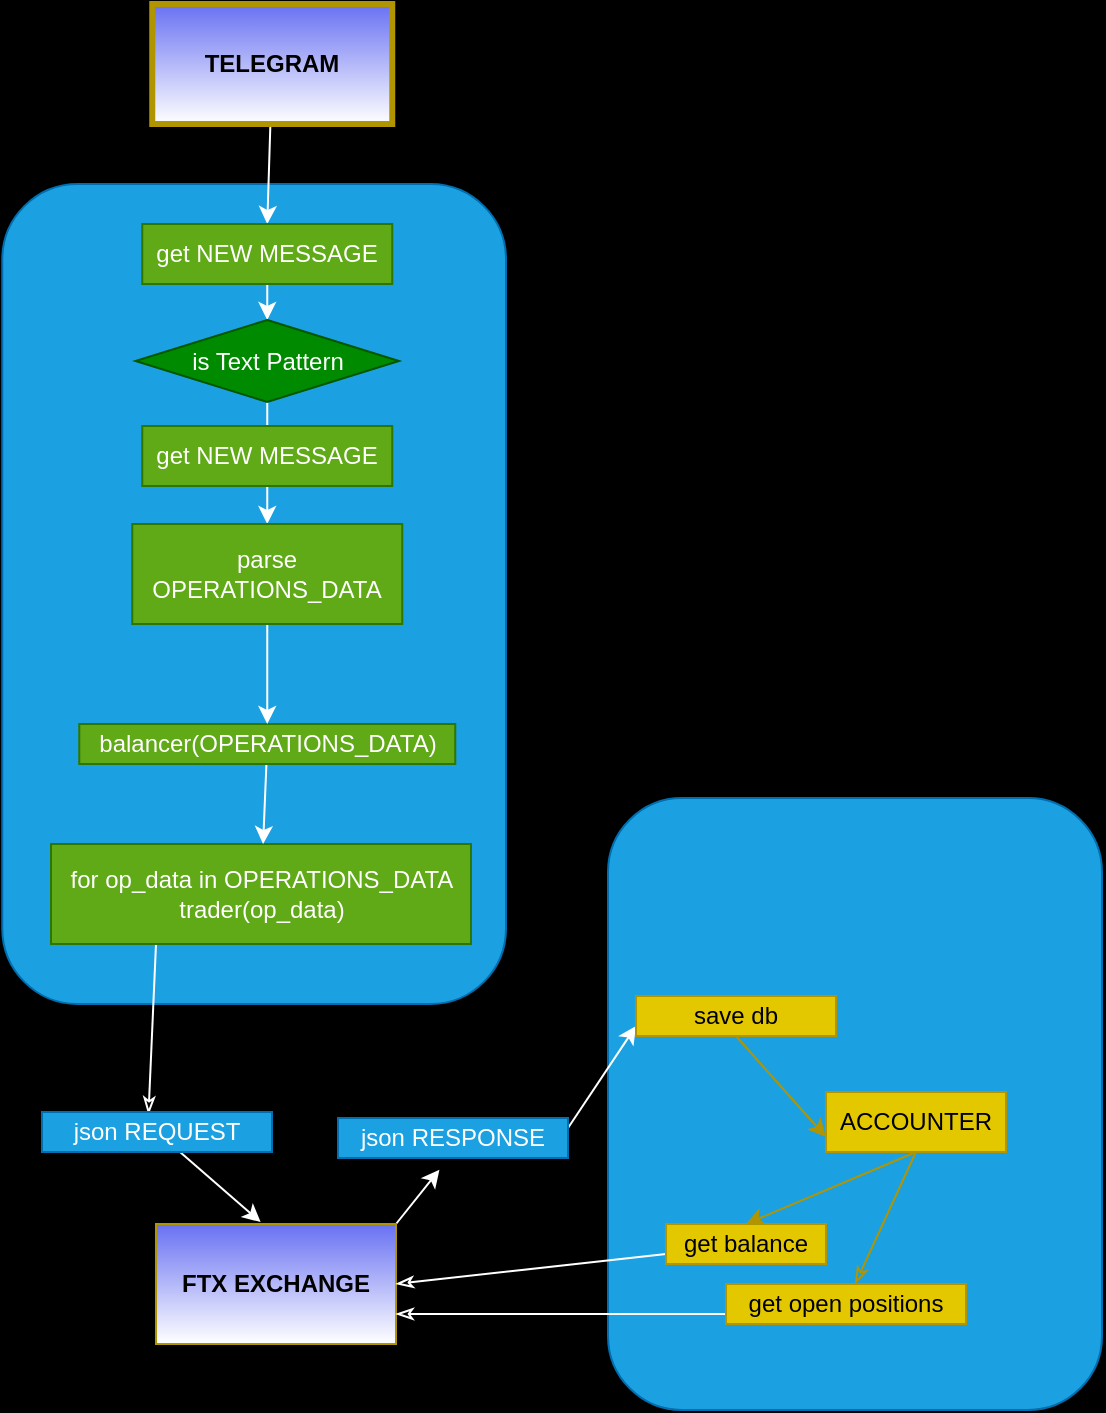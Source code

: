 <mxfile>
    <diagram id="C5RBs43oDa-KdzZeNtuy" name="Page-1">
        <mxGraphModel dx="1622" dy="2046" grid="0" gridSize="10" guides="1" tooltips="1" connect="1" arrows="1" fold="1" page="0" pageScale="1" pageWidth="827" pageHeight="1169" background="#000000" math="0" shadow="0">
            <root>
                <mxCell id="WIyWlLk6GJQsqaUBKTNV-0"/>
                <mxCell id="WIyWlLk6GJQsqaUBKTNV-1" parent="WIyWlLk6GJQsqaUBKTNV-0"/>
                <mxCell id="48" value="" style="rounded=1;whiteSpace=wrap;html=1;fontColor=#ffffff;strokeColor=#006EAF;fillColor=#1ba1e2;" vertex="1" parent="WIyWlLk6GJQsqaUBKTNV-1">
                    <mxGeometry x="551" y="-613" width="247" height="306" as="geometry"/>
                </mxCell>
                <mxCell id="47" value="" style="rounded=1;whiteSpace=wrap;html=1;fontColor=#ffffff;strokeColor=#006EAF;fillColor=#1ba1e2;" vertex="1" parent="WIyWlLk6GJQsqaUBKTNV-1">
                    <mxGeometry x="248.13" y="-920" width="251.87" height="410" as="geometry"/>
                </mxCell>
                <mxCell id="17" style="edgeStyle=none;html=1;entryX=0.5;entryY=0;entryDx=0;entryDy=0;fillColor=#0050ef;strokeColor=#FFFFFF;" edge="1" parent="WIyWlLk6GJQsqaUBKTNV-1" source="0" target="1">
                    <mxGeometry relative="1" as="geometry"/>
                </mxCell>
                <mxCell id="0" value="TELEGRAM" style="rounded=0;whiteSpace=wrap;html=1;fillColor=#6871F2;fontColor=#000000;strokeColor=#B09500;fontStyle=1;strokeWidth=3;gradientColor=#ffffff;" vertex="1" parent="WIyWlLk6GJQsqaUBKTNV-1">
                    <mxGeometry x="323.13" y="-1010" width="120" height="60" as="geometry"/>
                </mxCell>
                <mxCell id="7" style="edgeStyle=none;html=1;exitX=0.5;exitY=1;exitDx=0;exitDy=0;entryX=0.5;entryY=0;entryDx=0;entryDy=0;fillColor=#0050ef;strokeColor=#FFFFFF;" edge="1" parent="WIyWlLk6GJQsqaUBKTNV-1" source="1" target="2">
                    <mxGeometry relative="1" as="geometry"/>
                </mxCell>
                <mxCell id="1" value="get NEW MESSAGE" style="rounded=0;whiteSpace=wrap;html=1;fillColor=#60a917;fontColor=#ffffff;strokeColor=#2D7600;" vertex="1" parent="WIyWlLk6GJQsqaUBKTNV-1">
                    <mxGeometry x="318.13" y="-900" width="125" height="30" as="geometry"/>
                </mxCell>
                <mxCell id="16" style="edgeStyle=none;html=1;entryX=0.5;entryY=0;entryDx=0;entryDy=0;fillColor=#60a917;strokeColor=#FFFFFF;fontColor=#000000;" edge="1" parent="WIyWlLk6GJQsqaUBKTNV-1" source="2" target="12">
                    <mxGeometry relative="1" as="geometry"/>
                </mxCell>
                <mxCell id="2" value="is Text Pattern" style="rhombus;whiteSpace=wrap;html=1;fillColor=#008a00;strokeColor=#005700;fontColor=#ffffff;" vertex="1" parent="WIyWlLk6GJQsqaUBKTNV-1">
                    <mxGeometry x="314.73" y="-852" width="131.8" height="41" as="geometry"/>
                </mxCell>
                <mxCell id="50" style="edgeStyle=none;rounded=1;html=1;exitX=0.25;exitY=1;exitDx=0;exitDy=0;entryX=0.463;entryY=0.056;entryDx=0;entryDy=0;entryPerimeter=0;fontColor=#000000;endArrow=classicThin;endFill=0;strokeColor=#FFFFFF;" edge="1" parent="WIyWlLk6GJQsqaUBKTNV-1" source="4" target="19">
                    <mxGeometry relative="1" as="geometry"/>
                </mxCell>
                <mxCell id="4" value="for op_data in OPERATIONS_DATA&lt;br&gt;trader(op_data)" style="rounded=0;whiteSpace=wrap;html=1;fillColor=#60a917;strokeColor=#2D7600;fontColor=#ffffff;" vertex="1" parent="WIyWlLk6GJQsqaUBKTNV-1">
                    <mxGeometry x="272.5" y="-590" width="210" height="50" as="geometry"/>
                </mxCell>
                <mxCell id="10" value="" style="edgeStyle=none;html=1;fillColor=#60a917;strokeColor=#FFFFFF;fontColor=#000000;" edge="1" parent="WIyWlLk6GJQsqaUBKTNV-1" source="5" target="4">
                    <mxGeometry relative="1" as="geometry"/>
                </mxCell>
                <mxCell id="5" value="balancer(OPERATIONS_DATA)" style="rounded=0;whiteSpace=wrap;html=1;fillColor=#60a917;strokeColor=#2D7600;fontColor=#ffffff;" vertex="1" parent="WIyWlLk6GJQsqaUBKTNV-1">
                    <mxGeometry x="286.63" y="-650" width="188" height="20" as="geometry"/>
                </mxCell>
                <mxCell id="14" style="edgeStyle=none;html=1;entryX=0.5;entryY=0;entryDx=0;entryDy=0;fillColor=#60a917;strokeColor=#FFFFFF;fontColor=#000000;" edge="1" parent="WIyWlLk6GJQsqaUBKTNV-1" source="12" target="5">
                    <mxGeometry relative="1" as="geometry">
                        <mxPoint x="377.5" y="-690" as="targetPoint"/>
                    </mxGeometry>
                </mxCell>
                <mxCell id="12" value="parse OPERATIONS_DATA" style="rounded=0;whiteSpace=wrap;html=1;fillColor=#60a917;strokeColor=#2D7600;fontColor=#ffffff;" vertex="1" parent="WIyWlLk6GJQsqaUBKTNV-1">
                    <mxGeometry x="313.13" y="-750" width="135" height="50" as="geometry"/>
                </mxCell>
                <mxCell id="29" style="edgeStyle=none;html=1;exitX=1;exitY=0;exitDx=0;exitDy=0;entryX=0.441;entryY=1.292;entryDx=0;entryDy=0;entryPerimeter=0;fillColor=#0050ef;strokeColor=#FFFFFF;" edge="1" parent="WIyWlLk6GJQsqaUBKTNV-1" source="18" target="28">
                    <mxGeometry relative="1" as="geometry"/>
                </mxCell>
                <mxCell id="18" value="FTX EXCHANGE" style="rounded=0;whiteSpace=wrap;html=1;fillColor=#6871F2;fontColor=#000000;strokeColor=#B09500;fontStyle=1;gradientColor=#ffffff;" vertex="1" parent="WIyWlLk6GJQsqaUBKTNV-1">
                    <mxGeometry x="325" y="-400" width="120" height="60" as="geometry"/>
                </mxCell>
                <mxCell id="27" style="edgeStyle=none;html=1;entryX=0.436;entryY=-0.016;entryDx=0;entryDy=0;entryPerimeter=0;fillColor=#0050ef;strokeColor=#FFFFFF;" edge="1" parent="WIyWlLk6GJQsqaUBKTNV-1" source="19" target="18">
                    <mxGeometry relative="1" as="geometry"/>
                </mxCell>
                <mxCell id="19" value="json REQUEST" style="rounded=0;whiteSpace=wrap;html=1;fillColor=#1ba1e2;fontColor=#ffffff;strokeColor=#006EAF;" vertex="1" parent="WIyWlLk6GJQsqaUBKTNV-1">
                    <mxGeometry x="268" y="-456" width="115" height="20" as="geometry"/>
                </mxCell>
                <mxCell id="32" style="edgeStyle=none;html=1;exitX=1;exitY=0.25;exitDx=0;exitDy=0;entryX=0;entryY=0.75;entryDx=0;entryDy=0;fillColor=#0050ef;strokeColor=#FFFFFF;" edge="1" parent="WIyWlLk6GJQsqaUBKTNV-1" source="28" target="34">
                    <mxGeometry relative="1" as="geometry"/>
                </mxCell>
                <mxCell id="28" value="json RESPONSE" style="rounded=0;whiteSpace=wrap;html=1;fillColor=#1ba1e2;fontColor=#ffffff;strokeColor=#006EAF;" vertex="1" parent="WIyWlLk6GJQsqaUBKTNV-1">
                    <mxGeometry x="416" y="-453" width="115" height="20" as="geometry"/>
                </mxCell>
                <mxCell id="39" style="edgeStyle=none;html=1;exitX=0.5;exitY=1;exitDx=0;exitDy=0;fillColor=#e3c800;strokeColor=#B09500;entryX=0;entryY=0.75;entryDx=0;entryDy=0;" edge="1" parent="WIyWlLk6GJQsqaUBKTNV-1" source="34" target="30">
                    <mxGeometry relative="1" as="geometry">
                        <mxPoint x="687" y="-504" as="targetPoint"/>
                    </mxGeometry>
                </mxCell>
                <mxCell id="40" style="edgeStyle=none;html=1;exitX=0.5;exitY=1;exitDx=0;exitDy=0;entryX=0.5;entryY=0;entryDx=0;entryDy=0;fillColor=#e3c800;strokeColor=#B09500;" edge="1" parent="WIyWlLk6GJQsqaUBKTNV-1" source="30" target="35">
                    <mxGeometry relative="1" as="geometry"/>
                </mxCell>
                <mxCell id="43" style="edgeStyle=none;rounded=1;html=1;exitX=0.5;exitY=1;exitDx=0;exitDy=0;endArrow=classicThin;endFill=0;fillColor=#e3c800;strokeColor=#B09500;" edge="1" parent="WIyWlLk6GJQsqaUBKTNV-1" source="30" target="36">
                    <mxGeometry relative="1" as="geometry"/>
                </mxCell>
                <mxCell id="30" value="ACCOUNTER" style="rounded=0;whiteSpace=wrap;html=1;fillColor=#e3c800;fontColor=#000000;strokeColor=#B09500;" vertex="1" parent="WIyWlLk6GJQsqaUBKTNV-1">
                    <mxGeometry x="660" y="-466" width="90" height="30" as="geometry"/>
                </mxCell>
                <mxCell id="34" value="save db" style="rounded=0;whiteSpace=wrap;html=1;fillColor=#e3c800;fontColor=#000000;strokeColor=#B09500;" vertex="1" parent="WIyWlLk6GJQsqaUBKTNV-1">
                    <mxGeometry x="565" y="-514" width="100" height="20" as="geometry"/>
                </mxCell>
                <mxCell id="42" style="edgeStyle=none;rounded=1;html=1;exitX=0;exitY=0.75;exitDx=0;exitDy=0;entryX=1;entryY=0.5;entryDx=0;entryDy=0;endArrow=classicThin;endFill=0;fillColor=#0050ef;strokeColor=#FFFFFF;" edge="1" parent="WIyWlLk6GJQsqaUBKTNV-1" source="35" target="18">
                    <mxGeometry relative="1" as="geometry"/>
                </mxCell>
                <mxCell id="35" value="get balance" style="rounded=0;whiteSpace=wrap;html=1;fillColor=#e3c800;fontColor=#000000;strokeColor=#B09500;" vertex="1" parent="WIyWlLk6GJQsqaUBKTNV-1">
                    <mxGeometry x="580" y="-400" width="80" height="20" as="geometry"/>
                </mxCell>
                <mxCell id="41" style="edgeStyle=none;html=1;exitX=0;exitY=0.75;exitDx=0;exitDy=0;entryX=1;entryY=0.75;entryDx=0;entryDy=0;rounded=1;fillColor=#0050ef;strokeColor=#FFFFFF;endArrow=classicThin;endFill=0;" edge="1" parent="WIyWlLk6GJQsqaUBKTNV-1" source="36" target="18">
                    <mxGeometry relative="1" as="geometry"/>
                </mxCell>
                <mxCell id="36" value="get open positions" style="rounded=0;whiteSpace=wrap;html=1;fillColor=#e3c800;fontColor=#000000;strokeColor=#B09500;" vertex="1" parent="WIyWlLk6GJQsqaUBKTNV-1">
                    <mxGeometry x="610" y="-370" width="120" height="20" as="geometry"/>
                </mxCell>
                <mxCell id="52" value="get NEW MESSAGE" style="rounded=0;whiteSpace=wrap;html=1;fillColor=#60a917;fontColor=#ffffff;strokeColor=#2D7600;" vertex="1" parent="WIyWlLk6GJQsqaUBKTNV-1">
                    <mxGeometry x="318.13" y="-799" width="125" height="30" as="geometry"/>
                </mxCell>
            </root>
        </mxGraphModel>
    </diagram>
</mxfile>